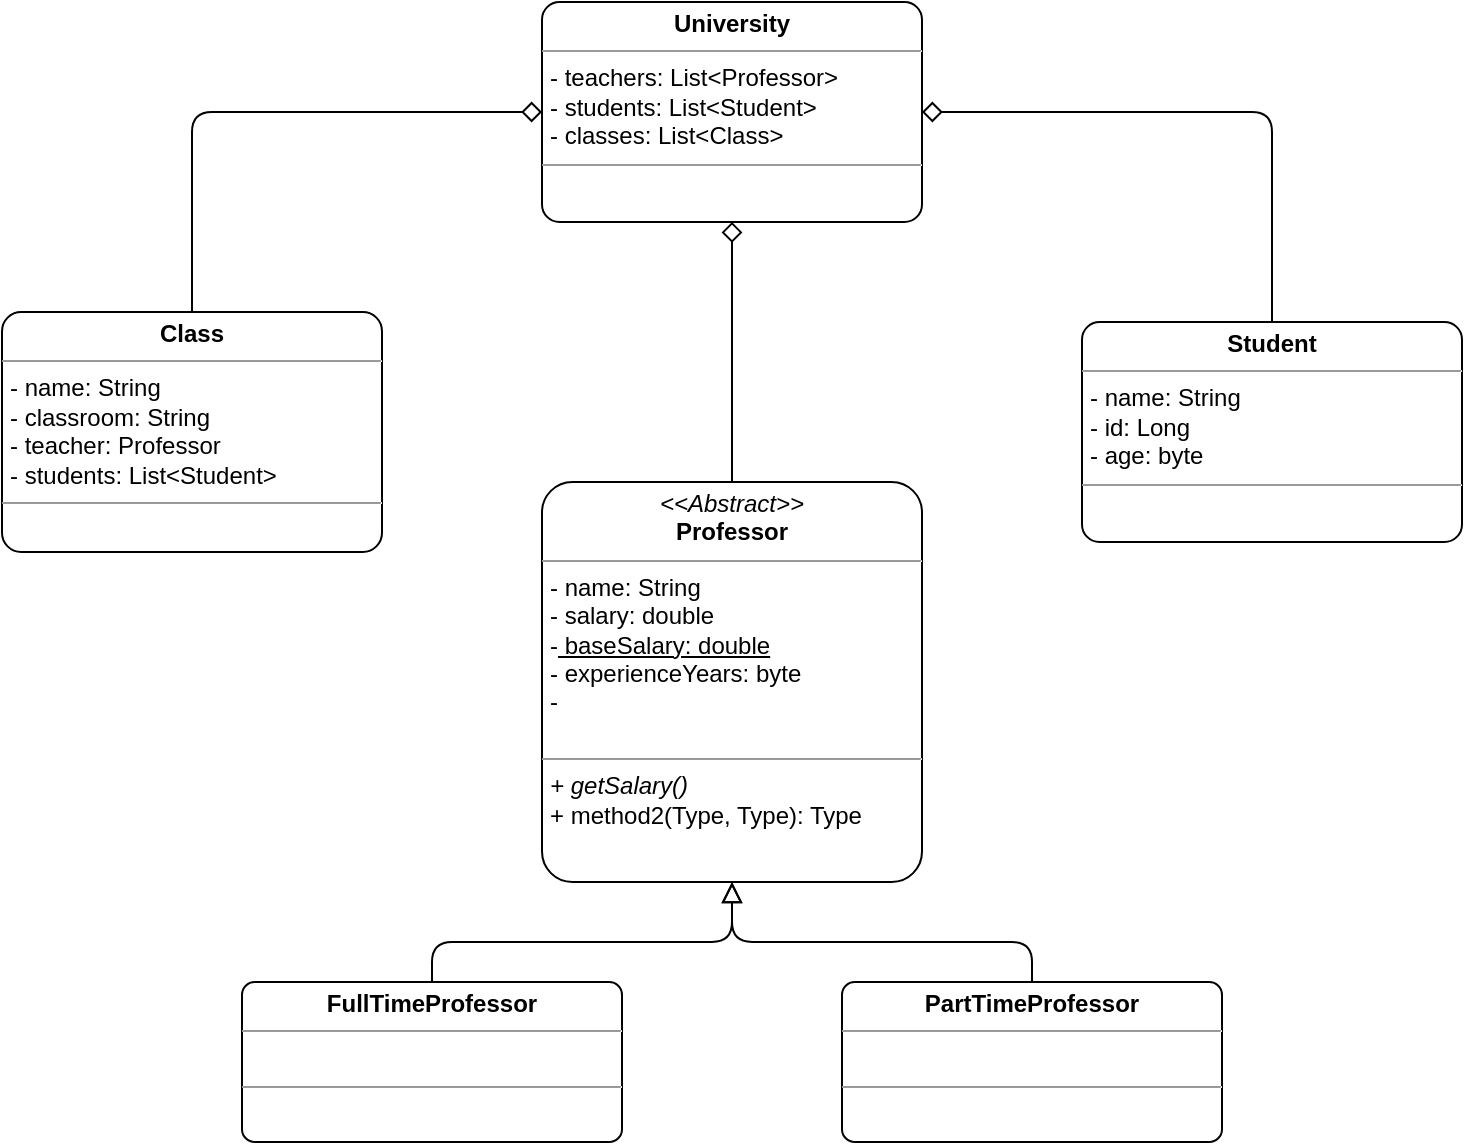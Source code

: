 <mxfile version="23.1.2" type="github">
  <diagram name="Page-1" id="c4acf3e9-155e-7222-9cf6-157b1a14988f">
    <mxGraphModel dx="882" dy="513" grid="1" gridSize="10" guides="1" tooltips="1" connect="1" arrows="1" fold="1" page="1" pageScale="1" pageWidth="850" pageHeight="1100" background="none" math="0" shadow="0">
      <root>
        <mxCell id="0" />
        <mxCell id="1" parent="0" />
        <mxCell id="y-TdfX7ua6LjethxIHtg-10" style="edgeStyle=none;curved=0;rounded=1;orthogonalLoop=1;jettySize=auto;html=1;exitX=0.5;exitY=0;exitDx=0;exitDy=0;entryX=0.5;entryY=1;entryDx=0;entryDy=0;fontSize=12;startSize=8;endSize=8;endArrow=diamond;endFill=0;" edge="1" parent="1" source="5d2195bd80daf111-10" target="y-TdfX7ua6LjethxIHtg-5">
          <mxGeometry relative="1" as="geometry" />
        </mxCell>
        <mxCell id="5d2195bd80daf111-10" value="&lt;p style=&quot;margin:0px;margin-top:4px;text-align:center;&quot;&gt;&lt;i&gt;&amp;lt;&amp;lt;Abstract&amp;gt;&amp;gt;&lt;/i&gt;&lt;br&gt;&lt;b&gt;Professor&lt;/b&gt;&lt;/p&gt;&lt;hr size=&quot;1&quot;&gt;&lt;p style=&quot;margin:0px;margin-left:4px;&quot;&gt;- name: String&lt;br&gt;- salary: double&lt;/p&gt;&lt;p style=&quot;margin:0px;margin-left:4px;&quot;&gt;-&lt;u&gt; baseSalary: double&lt;/u&gt;&lt;/p&gt;&lt;p style=&quot;margin:0px;margin-left:4px;&quot;&gt;- experienceYears: byte&lt;/p&gt;&lt;p style=&quot;margin:0px;margin-left:4px;&quot;&gt;-&amp;nbsp;&lt;/p&gt;&lt;p style=&quot;margin:0px;margin-left:4px;&quot;&gt;&lt;u&gt;&lt;br&gt;&lt;/u&gt;&lt;/p&gt;&lt;hr size=&quot;1&quot;&gt;&lt;p style=&quot;margin:0px;margin-left:4px;&quot;&gt;&lt;i&gt;+ getSalary()&lt;/i&gt;&lt;br&gt;+ method2(Type, Type): Type&lt;/p&gt;" style="verticalAlign=top;align=left;overflow=fill;fontSize=12;fontFamily=Helvetica;html=1;rounded=1;shadow=0;comic=0;labelBackgroundColor=none;strokeWidth=1;arcSize=8;" parent="1" vertex="1">
          <mxGeometry x="330" y="280" width="190" height="200" as="geometry" />
        </mxCell>
        <mxCell id="y-TdfX7ua6LjethxIHtg-4" style="edgeStyle=none;curved=0;rounded=1;orthogonalLoop=1;jettySize=auto;html=1;entryX=0.5;entryY=1;entryDx=0;entryDy=0;fontSize=12;startSize=8;endSize=8;exitX=0.5;exitY=0;exitDx=0;exitDy=0;endArrow=block;endFill=0;startArrow=none;startFill=0;" edge="1" parent="1" source="y-TdfX7ua6LjethxIHtg-1" target="5d2195bd80daf111-10">
          <mxGeometry relative="1" as="geometry">
            <Array as="points">
              <mxPoint x="275" y="510" />
              <mxPoint x="425" y="510" />
            </Array>
          </mxGeometry>
        </mxCell>
        <mxCell id="y-TdfX7ua6LjethxIHtg-1" value="&lt;p style=&quot;margin:0px;margin-top:4px;text-align:center;&quot;&gt;&lt;b&gt;FullTimeProfessor&lt;/b&gt;&lt;/p&gt;&lt;hr size=&quot;1&quot;&gt;&lt;p style=&quot;margin:0px;margin-left:4px;&quot;&gt;&lt;br&gt;&lt;/p&gt;&lt;hr size=&quot;1&quot;&gt;&lt;p style=&quot;margin:0px;margin-left:4px;&quot;&gt;&lt;br&gt;&lt;/p&gt;" style="verticalAlign=top;align=left;overflow=fill;fontSize=12;fontFamily=Helvetica;html=1;rounded=1;shadow=0;comic=0;labelBackgroundColor=none;strokeWidth=1;arcSize=8;" vertex="1" parent="1">
          <mxGeometry x="180" y="530" width="190" height="80" as="geometry" />
        </mxCell>
        <mxCell id="y-TdfX7ua6LjethxIHtg-3" style="edgeStyle=none;curved=0;rounded=1;orthogonalLoop=1;jettySize=auto;html=1;entryX=0.5;entryY=1;entryDx=0;entryDy=0;fontSize=12;startSize=8;endSize=8;exitX=0.5;exitY=0;exitDx=0;exitDy=0;startArrow=none;startFill=0;endArrow=block;endFill=0;" edge="1" parent="1" source="y-TdfX7ua6LjethxIHtg-2" target="5d2195bd80daf111-10">
          <mxGeometry relative="1" as="geometry">
            <mxPoint x="580" y="510" as="sourcePoint" />
            <Array as="points">
              <mxPoint x="575" y="510" />
              <mxPoint x="425" y="510" />
            </Array>
          </mxGeometry>
        </mxCell>
        <mxCell id="y-TdfX7ua6LjethxIHtg-2" value="&lt;p style=&quot;margin:0px;margin-top:4px;text-align:center;&quot;&gt;&lt;b&gt;PartTimeProfessor&lt;/b&gt;&lt;/p&gt;&lt;hr size=&quot;1&quot;&gt;&lt;p style=&quot;margin:0px;margin-left:4px;&quot;&gt;&lt;br&gt;&lt;/p&gt;&lt;hr size=&quot;1&quot;&gt;&lt;p style=&quot;margin:0px;margin-left:4px;&quot;&gt;&lt;br&gt;&lt;/p&gt;" style="verticalAlign=top;align=left;overflow=fill;fontSize=12;fontFamily=Helvetica;html=1;rounded=1;shadow=0;comic=0;labelBackgroundColor=none;strokeWidth=1;arcSize=8;" vertex="1" parent="1">
          <mxGeometry x="480" y="530" width="190" height="80" as="geometry" />
        </mxCell>
        <mxCell id="y-TdfX7ua6LjethxIHtg-5" value="&lt;p style=&quot;margin:0px;margin-top:4px;text-align:center;&quot;&gt;&lt;b&gt;University&lt;/b&gt;&lt;/p&gt;&lt;hr size=&quot;1&quot;&gt;&lt;p style=&quot;margin:0px;margin-left:4px;&quot;&gt;- teachers: List&amp;lt;Professor&amp;gt;&lt;br&gt;- students: List&amp;lt;Student&amp;gt;&lt;/p&gt;&lt;p style=&quot;margin:0px;margin-left:4px;&quot;&gt;- classes: List&amp;lt;Class&amp;gt;&lt;/p&gt;&lt;hr size=&quot;1&quot;&gt;&lt;p style=&quot;margin:0px;margin-left:4px;&quot;&gt;&lt;br&gt;&lt;/p&gt;" style="verticalAlign=top;align=left;overflow=fill;fontSize=12;fontFamily=Helvetica;html=1;rounded=1;shadow=0;comic=0;labelBackgroundColor=none;strokeWidth=1;arcSize=8;" vertex="1" parent="1">
          <mxGeometry x="330" y="40" width="190" height="110" as="geometry" />
        </mxCell>
        <mxCell id="y-TdfX7ua6LjethxIHtg-8" style="edgeStyle=none;curved=0;rounded=1;orthogonalLoop=1;jettySize=auto;html=1;entryX=1;entryY=0.5;entryDx=0;entryDy=0;fontSize=12;startSize=8;endSize=8;endArrow=diamond;endFill=0;" edge="1" parent="1" source="y-TdfX7ua6LjethxIHtg-6" target="y-TdfX7ua6LjethxIHtg-5">
          <mxGeometry relative="1" as="geometry">
            <Array as="points">
              <mxPoint x="695" y="95" />
            </Array>
          </mxGeometry>
        </mxCell>
        <mxCell id="y-TdfX7ua6LjethxIHtg-6" value="&lt;p style=&quot;margin:0px;margin-top:4px;text-align:center;&quot;&gt;&lt;b&gt;Student&lt;/b&gt;&lt;/p&gt;&lt;hr size=&quot;1&quot;&gt;&lt;p style=&quot;margin:0px;margin-left:4px;&quot;&gt;- name: String&lt;br&gt;- id: Long&lt;/p&gt;&lt;p style=&quot;margin:0px;margin-left:4px;&quot;&gt;- age: byte&lt;/p&gt;&lt;hr size=&quot;1&quot;&gt;&lt;p style=&quot;margin:0px;margin-left:4px;&quot;&gt;&lt;br&gt;&lt;/p&gt;" style="verticalAlign=top;align=left;overflow=fill;fontSize=12;fontFamily=Helvetica;html=1;rounded=1;shadow=0;comic=0;labelBackgroundColor=none;strokeWidth=1;arcSize=8;" vertex="1" parent="1">
          <mxGeometry x="600" y="200" width="190" height="110" as="geometry" />
        </mxCell>
        <mxCell id="y-TdfX7ua6LjethxIHtg-9" style="edgeStyle=none;curved=0;rounded=1;orthogonalLoop=1;jettySize=auto;html=1;exitX=0.5;exitY=0;exitDx=0;exitDy=0;entryX=0;entryY=0.5;entryDx=0;entryDy=0;fontSize=12;startSize=8;endSize=8;endArrow=diamond;endFill=0;" edge="1" parent="1" source="y-TdfX7ua6LjethxIHtg-7" target="y-TdfX7ua6LjethxIHtg-5">
          <mxGeometry relative="1" as="geometry">
            <Array as="points">
              <mxPoint x="155" y="95" />
            </Array>
          </mxGeometry>
        </mxCell>
        <mxCell id="y-TdfX7ua6LjethxIHtg-7" value="&lt;p style=&quot;margin:0px;margin-top:4px;text-align:center;&quot;&gt;&lt;b&gt;Class&lt;/b&gt;&lt;/p&gt;&lt;hr size=&quot;1&quot;&gt;&lt;p style=&quot;margin:0px;margin-left:4px;&quot;&gt;- name: String&lt;br&gt;- classroom: String&lt;/p&gt;&lt;p style=&quot;margin:0px;margin-left:4px;&quot;&gt;- teacher: Professor&lt;/p&gt;&lt;p style=&quot;margin:0px;margin-left:4px;&quot;&gt;- students: List&amp;lt;Student&amp;gt;&lt;/p&gt;&lt;hr size=&quot;1&quot;&gt;&lt;p style=&quot;margin:0px;margin-left:4px;&quot;&gt;&lt;br&gt;&lt;/p&gt;" style="verticalAlign=top;align=left;overflow=fill;fontSize=12;fontFamily=Helvetica;html=1;rounded=1;shadow=0;comic=0;labelBackgroundColor=none;strokeWidth=1;arcSize=8;" vertex="1" parent="1">
          <mxGeometry x="60" y="195" width="190" height="120" as="geometry" />
        </mxCell>
      </root>
    </mxGraphModel>
  </diagram>
</mxfile>
